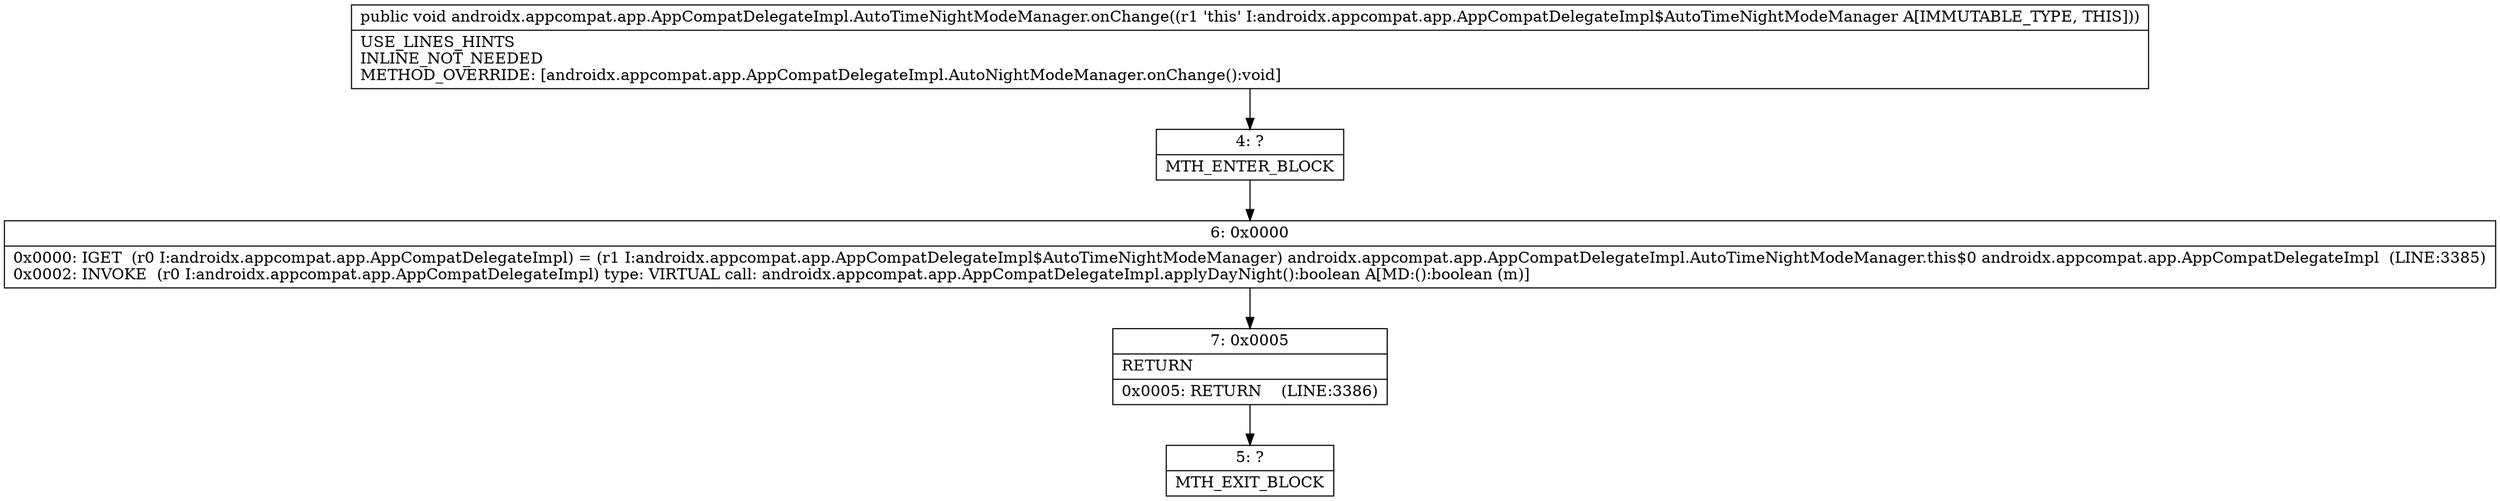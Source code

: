 digraph "CFG forandroidx.appcompat.app.AppCompatDelegateImpl.AutoTimeNightModeManager.onChange()V" {
Node_4 [shape=record,label="{4\:\ ?|MTH_ENTER_BLOCK\l}"];
Node_6 [shape=record,label="{6\:\ 0x0000|0x0000: IGET  (r0 I:androidx.appcompat.app.AppCompatDelegateImpl) = (r1 I:androidx.appcompat.app.AppCompatDelegateImpl$AutoTimeNightModeManager) androidx.appcompat.app.AppCompatDelegateImpl.AutoTimeNightModeManager.this$0 androidx.appcompat.app.AppCompatDelegateImpl  (LINE:3385)\l0x0002: INVOKE  (r0 I:androidx.appcompat.app.AppCompatDelegateImpl) type: VIRTUAL call: androidx.appcompat.app.AppCompatDelegateImpl.applyDayNight():boolean A[MD:():boolean (m)]\l}"];
Node_7 [shape=record,label="{7\:\ 0x0005|RETURN\l|0x0005: RETURN    (LINE:3386)\l}"];
Node_5 [shape=record,label="{5\:\ ?|MTH_EXIT_BLOCK\l}"];
MethodNode[shape=record,label="{public void androidx.appcompat.app.AppCompatDelegateImpl.AutoTimeNightModeManager.onChange((r1 'this' I:androidx.appcompat.app.AppCompatDelegateImpl$AutoTimeNightModeManager A[IMMUTABLE_TYPE, THIS]))  | USE_LINES_HINTS\lINLINE_NOT_NEEDED\lMETHOD_OVERRIDE: [androidx.appcompat.app.AppCompatDelegateImpl.AutoNightModeManager.onChange():void]\l}"];
MethodNode -> Node_4;Node_4 -> Node_6;
Node_6 -> Node_7;
Node_7 -> Node_5;
}

